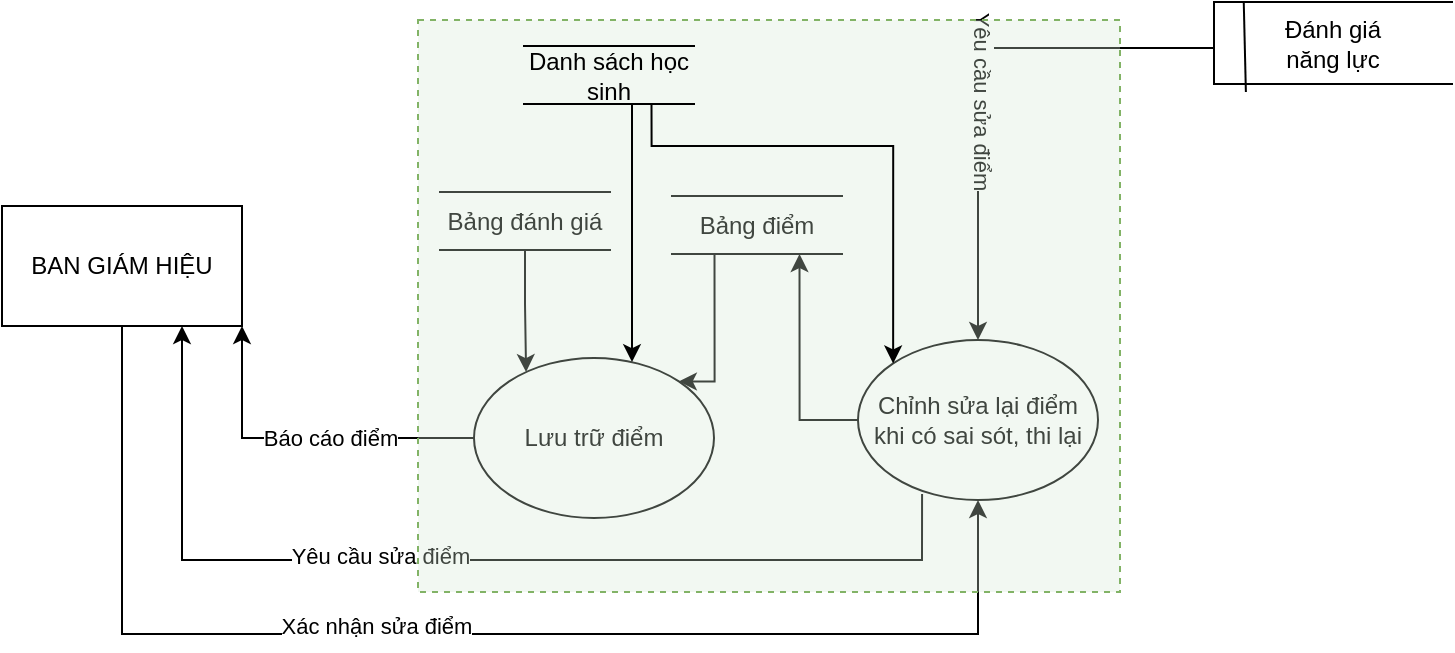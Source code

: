 <mxfile version="14.6.9" type="github">
  <diagram id="v8CWMzZMD1nqFlNUUxB0" name="Page-1">
    <mxGraphModel dx="968" dy="539" grid="0" gridSize="10" guides="1" tooltips="1" connect="1" arrows="1" fold="1" page="1" pageScale="1" pageWidth="850" pageHeight="1100" background="#ffffff" math="0" shadow="0">
      <root>
        <mxCell id="0" />
        <mxCell id="1" parent="0" />
        <mxCell id="re4LQ4H5sNPmYUl-ZUZS-9" style="edgeStyle=orthogonalEdgeStyle;rounded=0;orthogonalLoop=1;jettySize=auto;html=1;entryX=0.75;entryY=1;entryDx=0;entryDy=0;align=right;exitX=0.267;exitY=0.963;exitDx=0;exitDy=0;exitPerimeter=0;" parent="1" source="re4LQ4H5sNPmYUl-ZUZS-49" target="re4LQ4H5sNPmYUl-ZUZS-21" edge="1">
          <mxGeometry relative="1" as="geometry">
            <Array as="points">
              <mxPoint x="495" y="500" />
              <mxPoint x="125" y="500" />
            </Array>
            <mxPoint x="109" y="687" as="sourcePoint" />
          </mxGeometry>
        </mxCell>
        <mxCell id="re4LQ4H5sNPmYUl-ZUZS-10" value="Yêu cầu sửa điểm" style="edgeLabel;html=1;align=center;verticalAlign=middle;resizable=0;points=[];" parent="re4LQ4H5sNPmYUl-ZUZS-9" vertex="1" connectable="0">
          <mxGeometry x="0.17" y="-2" relative="1" as="geometry">
            <mxPoint as="offset" />
          </mxGeometry>
        </mxCell>
        <mxCell id="re4LQ4H5sNPmYUl-ZUZS-15" style="edgeStyle=orthogonalEdgeStyle;orthogonalLoop=1;jettySize=auto;html=1;exitX=0.5;exitY=1;exitDx=0;exitDy=0;rounded=0;fontStyle=0;entryX=0.5;entryY=1;entryDx=0;entryDy=0;" parent="1" source="re4LQ4H5sNPmYUl-ZUZS-21" target="re4LQ4H5sNPmYUl-ZUZS-49" edge="1">
          <mxGeometry relative="1" as="geometry">
            <mxPoint x="47" y="626" as="targetPoint" />
            <Array as="points">
              <mxPoint x="95" y="537" />
              <mxPoint x="523" y="537" />
            </Array>
          </mxGeometry>
        </mxCell>
        <mxCell id="re4LQ4H5sNPmYUl-ZUZS-16" value="Xác nhận sửa điểm" style="edgeLabel;html=1;align=center;verticalAlign=middle;resizable=0;points=[];" parent="re4LQ4H5sNPmYUl-ZUZS-15" vertex="1" connectable="0">
          <mxGeometry x="-0.134" y="4" relative="1" as="geometry">
            <mxPoint as="offset" />
          </mxGeometry>
        </mxCell>
        <mxCell id="re4LQ4H5sNPmYUl-ZUZS-21" value="BAN GIÁM HIỆU" style="rounded=0;whiteSpace=wrap;html=1;" parent="1" vertex="1">
          <mxGeometry x="35" y="323" width="120" height="60" as="geometry" />
        </mxCell>
        <mxCell id="re4LQ4H5sNPmYUl-ZUZS-33" style="edgeStyle=orthogonalEdgeStyle;rounded=0;orthogonalLoop=1;jettySize=auto;html=1;entryX=0.5;entryY=0;entryDx=0;entryDy=0;exitX=0;exitY=0.5;exitDx=0;exitDy=0;" parent="1" source="re4LQ4H5sNPmYUl-ZUZS-50" target="re4LQ4H5sNPmYUl-ZUZS-49" edge="1">
          <mxGeometry relative="1" as="geometry">
            <Array as="points">
              <mxPoint x="523" y="244" />
            </Array>
            <mxPoint x="478" y="247" as="sourcePoint" />
          </mxGeometry>
        </mxCell>
        <mxCell id="re4LQ4H5sNPmYUl-ZUZS-34" value="Yêu cầu sửa điểm" style="edgeLabel;html=1;align=center;verticalAlign=middle;resizable=0;points=[];rotation=90;" parent="re4LQ4H5sNPmYUl-ZUZS-33" vertex="1" connectable="0">
          <mxGeometry x="0.278" y="-4" relative="1" as="geometry">
            <mxPoint x="6" y="-24" as="offset" />
          </mxGeometry>
        </mxCell>
        <mxCell id="re4LQ4H5sNPmYUl-ZUZS-52" style="edgeStyle=orthogonalEdgeStyle;rounded=0;orthogonalLoop=1;jettySize=auto;html=1;exitX=0;exitY=0.5;exitDx=0;exitDy=0;entryX=1;entryY=1;entryDx=0;entryDy=0;" parent="1" source="re4LQ4H5sNPmYUl-ZUZS-37" target="re4LQ4H5sNPmYUl-ZUZS-21" edge="1">
          <mxGeometry relative="1" as="geometry" />
        </mxCell>
        <mxCell id="re4LQ4H5sNPmYUl-ZUZS-53" value="Báo cáo điểm " style="edgeLabel;html=1;align=center;verticalAlign=middle;resizable=0;points=[];" parent="re4LQ4H5sNPmYUl-ZUZS-52" vertex="1" connectable="0">
          <mxGeometry x="-0.023" relative="1" as="geometry">
            <mxPoint x="12" as="offset" />
          </mxGeometry>
        </mxCell>
        <mxCell id="re4LQ4H5sNPmYUl-ZUZS-37" value="Lưu trữ điểm" style="ellipse;whiteSpace=wrap;html=1;" parent="1" vertex="1">
          <mxGeometry x="271" y="399" width="120" height="80" as="geometry" />
        </mxCell>
        <mxCell id="re4LQ4H5sNPmYUl-ZUZS-56" style="edgeStyle=orthogonalEdgeStyle;rounded=0;orthogonalLoop=1;jettySize=auto;html=1;exitX=0.25;exitY=1;exitDx=0;exitDy=0;entryX=1;entryY=0;entryDx=0;entryDy=0;" parent="1" source="re4LQ4H5sNPmYUl-ZUZS-43" target="re4LQ4H5sNPmYUl-ZUZS-37" edge="1">
          <mxGeometry relative="1" as="geometry">
            <Array as="points">
              <mxPoint x="391" y="411" />
            </Array>
          </mxGeometry>
        </mxCell>
        <mxCell id="re4LQ4H5sNPmYUl-ZUZS-43" value="Bảng điểm" style="shape=partialRectangle;whiteSpace=wrap;html=1;left=0;right=0;fillColor=none;rounded=0;shadow=0;glass=0;sketch=0;" parent="1" vertex="1">
          <mxGeometry x="370" y="318" width="85" height="29" as="geometry" />
        </mxCell>
        <mxCell id="re4LQ4H5sNPmYUl-ZUZS-48" style="edgeStyle=orthogonalEdgeStyle;rounded=0;orthogonalLoop=1;jettySize=auto;html=1;exitX=0.5;exitY=1;exitDx=0;exitDy=0;entryX=0.217;entryY=0.088;entryDx=0;entryDy=0;entryPerimeter=0;" parent="1" source="re4LQ4H5sNPmYUl-ZUZS-46" target="re4LQ4H5sNPmYUl-ZUZS-37" edge="1">
          <mxGeometry relative="1" as="geometry" />
        </mxCell>
        <mxCell id="re4LQ4H5sNPmYUl-ZUZS-46" value="Bảng đánh giá" style="shape=partialRectangle;whiteSpace=wrap;html=1;left=0;right=0;fillColor=none;rounded=0;shadow=0;glass=0;sketch=0;" parent="1" vertex="1">
          <mxGeometry x="254" y="316" width="85" height="29" as="geometry" />
        </mxCell>
        <mxCell id="re4LQ4H5sNPmYUl-ZUZS-54" style="edgeStyle=orthogonalEdgeStyle;rounded=0;orthogonalLoop=1;jettySize=auto;html=1;exitX=0;exitY=0.5;exitDx=0;exitDy=0;entryX=0.75;entryY=1;entryDx=0;entryDy=0;" parent="1" source="re4LQ4H5sNPmYUl-ZUZS-49" target="re4LQ4H5sNPmYUl-ZUZS-43" edge="1">
          <mxGeometry relative="1" as="geometry" />
        </mxCell>
        <mxCell id="re4LQ4H5sNPmYUl-ZUZS-49" value="Chỉnh sửa lại điểm khi có sai sót, thi lại" style="ellipse;whiteSpace=wrap;html=1;" parent="1" vertex="1">
          <mxGeometry x="463" y="390" width="120" height="80" as="geometry" />
        </mxCell>
        <mxCell id="re4LQ4H5sNPmYUl-ZUZS-50" value="&lt;div&gt;Đánh giá &lt;br&gt;&lt;/div&gt;&lt;div&gt;năng lực&lt;/div&gt;" style="shape=partialRectangle;whiteSpace=wrap;html=1;bottom=1;right=0;left=1;top=1;fillColor=none;routingCenterX=-0.5;" parent="1" vertex="1">
          <mxGeometry x="641" y="221" width="119" height="41" as="geometry" />
        </mxCell>
        <mxCell id="re4LQ4H5sNPmYUl-ZUZS-51" value="" style="endArrow=none;html=1;exitX=0.125;exitY=0;exitDx=0;exitDy=0;exitPerimeter=0;entryX=0.134;entryY=1.098;entryDx=0;entryDy=0;entryPerimeter=0;" parent="1" source="re4LQ4H5sNPmYUl-ZUZS-50" target="re4LQ4H5sNPmYUl-ZUZS-50" edge="1">
          <mxGeometry width="50" height="50" relative="1" as="geometry">
            <mxPoint x="944" y="152.49" as="sourcePoint" />
            <mxPoint x="726" y="298.49" as="targetPoint" />
          </mxGeometry>
        </mxCell>
        <mxCell id="re4LQ4H5sNPmYUl-ZUZS-57" value="" style="rounded=0;whiteSpace=wrap;html=1;fillOpacity=30;fillColor=#d5e8d4;strokeColor=#82b366;dashed=1;" parent="1" vertex="1">
          <mxGeometry x="243" y="230" width="351" height="286" as="geometry" />
        </mxCell>
        <mxCell id="RCif9exjOz4N3CUNnz2R-2" style="edgeStyle=orthogonalEdgeStyle;rounded=0;orthogonalLoop=1;jettySize=auto;html=1;exitX=0.25;exitY=1;exitDx=0;exitDy=0;" edge="1" parent="1" source="RCif9exjOz4N3CUNnz2R-1" target="re4LQ4H5sNPmYUl-ZUZS-37">
          <mxGeometry relative="1" as="geometry">
            <Array as="points">
              <mxPoint x="350" y="272" />
            </Array>
          </mxGeometry>
        </mxCell>
        <mxCell id="RCif9exjOz4N3CUNnz2R-3" style="edgeStyle=orthogonalEdgeStyle;rounded=0;orthogonalLoop=1;jettySize=auto;html=1;exitX=0.75;exitY=1;exitDx=0;exitDy=0;entryX=0;entryY=0;entryDx=0;entryDy=0;" edge="1" parent="1" source="RCif9exjOz4N3CUNnz2R-1" target="re4LQ4H5sNPmYUl-ZUZS-49">
          <mxGeometry relative="1" as="geometry">
            <Array as="points">
              <mxPoint x="360" y="293" />
              <mxPoint x="481" y="293" />
            </Array>
          </mxGeometry>
        </mxCell>
        <mxCell id="RCif9exjOz4N3CUNnz2R-1" value="Danh sách học sinh" style="shape=partialRectangle;whiteSpace=wrap;html=1;left=0;right=0;fillColor=none;rounded=0;shadow=0;glass=0;sketch=0;" vertex="1" parent="1">
          <mxGeometry x="296" y="243" width="85" height="29" as="geometry" />
        </mxCell>
      </root>
    </mxGraphModel>
  </diagram>
</mxfile>
